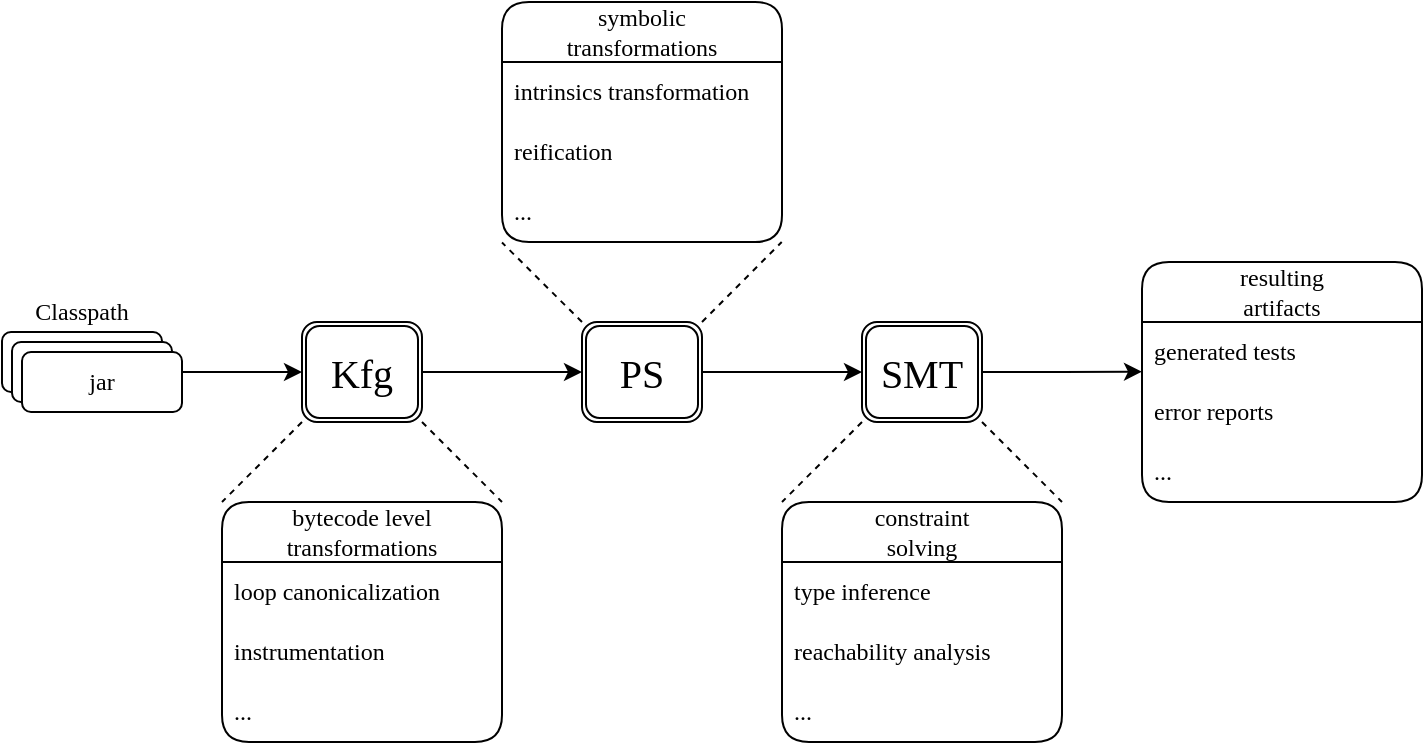 <mxfile version="21.2.1" type="device">
  <diagram name="Page-1" id="sfd_op3ERIZPFkBtN3zS">
    <mxGraphModel dx="900" dy="590" grid="1" gridSize="10" guides="1" tooltips="1" connect="1" arrows="1" fold="1" page="1" pageScale="1" pageWidth="850" pageHeight="1100" math="0" shadow="0">
      <root>
        <mxCell id="0" />
        <mxCell id="1" parent="0" />
        <mxCell id="mGj4mYotqyc_jIRH-rkN-2" value="jar" style="rounded=1;whiteSpace=wrap;html=1;fontFamily=Fira Mono;movable=0;resizable=0;rotatable=0;deletable=0;editable=0;locked=1;connectable=0;" vertex="1" parent="1">
          <mxGeometry x="60" y="395" width="80" height="30" as="geometry" />
        </mxCell>
        <mxCell id="mGj4mYotqyc_jIRH-rkN-29" value="" style="edgeStyle=orthogonalEdgeStyle;rounded=0;orthogonalLoop=1;jettySize=auto;html=1;" edge="1" parent="1" source="mGj4mYotqyc_jIRH-rkN-3" target="mGj4mYotqyc_jIRH-rkN-7">
          <mxGeometry relative="1" as="geometry" />
        </mxCell>
        <mxCell id="mGj4mYotqyc_jIRH-rkN-3" value="jar" style="rounded=1;whiteSpace=wrap;html=1;fontFamily=Fira Mono;movable=1;resizable=1;rotatable=1;deletable=1;editable=1;locked=0;connectable=1;" vertex="1" parent="1">
          <mxGeometry x="65" y="400" width="80" height="30" as="geometry" />
        </mxCell>
        <mxCell id="mGj4mYotqyc_jIRH-rkN-4" value="jar" style="rounded=1;whiteSpace=wrap;html=1;fontFamily=Fira Mono;movable=1;resizable=1;rotatable=1;deletable=1;editable=1;locked=0;connectable=1;" vertex="1" parent="1">
          <mxGeometry x="70" y="405" width="80" height="30" as="geometry" />
        </mxCell>
        <mxCell id="mGj4mYotqyc_jIRH-rkN-5" value="Classpath" style="text;html=1;strokeColor=none;fillColor=none;align=center;verticalAlign=middle;whiteSpace=wrap;rounded=0;fontFamily=Fira Mono;movable=1;resizable=1;rotatable=1;deletable=1;editable=1;locked=0;connectable=1;" vertex="1" parent="1">
          <mxGeometry x="70" y="370" width="60" height="30" as="geometry" />
        </mxCell>
        <mxCell id="mGj4mYotqyc_jIRH-rkN-30" value="" style="edgeStyle=orthogonalEdgeStyle;rounded=0;orthogonalLoop=1;jettySize=auto;html=1;" edge="1" parent="1" source="mGj4mYotqyc_jIRH-rkN-7" target="mGj4mYotqyc_jIRH-rkN-8">
          <mxGeometry relative="1" as="geometry" />
        </mxCell>
        <mxCell id="mGj4mYotqyc_jIRH-rkN-33" style="rounded=0;orthogonalLoop=1;jettySize=auto;html=1;exitX=0;exitY=1;exitDx=0;exitDy=0;entryX=0;entryY=0;entryDx=0;entryDy=0;endArrow=none;endFill=0;dashed=1;" edge="1" parent="1" source="mGj4mYotqyc_jIRH-rkN-7" target="mGj4mYotqyc_jIRH-rkN-10">
          <mxGeometry relative="1" as="geometry" />
        </mxCell>
        <mxCell id="mGj4mYotqyc_jIRH-rkN-7" value="Kfg" style="shape=ext;double=1;rounded=1;whiteSpace=wrap;html=1;fontFamily=Fira Mono;fontSize=20;movable=1;resizable=1;rotatable=1;deletable=1;editable=1;locked=0;connectable=1;" vertex="1" parent="1">
          <mxGeometry x="210" y="390" width="60" height="50" as="geometry" />
        </mxCell>
        <mxCell id="mGj4mYotqyc_jIRH-rkN-31" value="" style="edgeStyle=orthogonalEdgeStyle;rounded=0;orthogonalLoop=1;jettySize=auto;html=1;" edge="1" parent="1" source="mGj4mYotqyc_jIRH-rkN-8" target="mGj4mYotqyc_jIRH-rkN-9">
          <mxGeometry relative="1" as="geometry" />
        </mxCell>
        <mxCell id="mGj4mYotqyc_jIRH-rkN-8" value="PS" style="shape=ext;double=1;rounded=1;whiteSpace=wrap;html=1;fontFamily=Fira Mono;fontSize=20;movable=1;resizable=1;rotatable=1;deletable=1;editable=1;locked=0;connectable=1;" vertex="1" parent="1">
          <mxGeometry x="350" y="390" width="60" height="50" as="geometry" />
        </mxCell>
        <mxCell id="mGj4mYotqyc_jIRH-rkN-32" value="" style="edgeStyle=orthogonalEdgeStyle;rounded=0;orthogonalLoop=1;jettySize=auto;html=1;exitX=1;exitY=0.5;exitDx=0;exitDy=0;entryX=0;entryY=0.828;entryDx=0;entryDy=0;entryPerimeter=0;" edge="1" parent="1" source="mGj4mYotqyc_jIRH-rkN-9" target="mGj4mYotqyc_jIRH-rkN-23">
          <mxGeometry relative="1" as="geometry" />
        </mxCell>
        <mxCell id="mGj4mYotqyc_jIRH-rkN-9" value="SMT" style="shape=ext;double=1;rounded=1;whiteSpace=wrap;html=1;fontFamily=Fira Mono;fontSize=20;movable=1;resizable=1;rotatable=1;deletable=1;editable=1;locked=0;connectable=1;" vertex="1" parent="1">
          <mxGeometry x="490" y="390" width="60" height="50" as="geometry" />
        </mxCell>
        <mxCell id="mGj4mYotqyc_jIRH-rkN-10" value="bytecode level&lt;br&gt;transformations" style="swimlane;fontStyle=0;childLayout=stackLayout;horizontal=1;startSize=30;horizontalStack=0;resizeParent=1;resizeParentMax=0;resizeLast=0;collapsible=0;marginBottom=0;whiteSpace=wrap;html=1;fontFamily=Fira Mono;strokeColor=default;swimlaneLine=1;rounded=1;container=1;movable=1;resizable=1;rotatable=1;deletable=1;editable=1;locked=0;connectable=1;" vertex="1" parent="1">
          <mxGeometry x="170" y="480" width="140" height="120" as="geometry">
            <mxRectangle x="170" y="480" width="150" height="40" as="alternateBounds" />
          </mxGeometry>
        </mxCell>
        <mxCell id="mGj4mYotqyc_jIRH-rkN-11" value="loop canonicalization" style="text;strokeColor=none;fillColor=none;align=left;verticalAlign=middle;spacingLeft=4;spacingRight=4;overflow=hidden;points=[[0,0.5],[1,0.5]];portConstraint=eastwest;rotatable=1;whiteSpace=wrap;html=1;fontFamily=Fira Mono;movable=1;resizable=1;deletable=1;editable=1;locked=0;connectable=1;" vertex="1" parent="mGj4mYotqyc_jIRH-rkN-10">
          <mxGeometry y="30" width="140" height="30" as="geometry" />
        </mxCell>
        <mxCell id="mGj4mYotqyc_jIRH-rkN-12" value="instrumentation" style="text;strokeColor=none;fillColor=none;align=left;verticalAlign=middle;spacingLeft=4;spacingRight=4;overflow=hidden;points=[[0,0.5],[1,0.5]];portConstraint=eastwest;rotatable=1;whiteSpace=wrap;html=1;fontFamily=Fira Mono;movable=1;resizable=1;deletable=1;editable=1;locked=0;connectable=1;" vertex="1" parent="mGj4mYotqyc_jIRH-rkN-10">
          <mxGeometry y="60" width="140" height="30" as="geometry" />
        </mxCell>
        <mxCell id="mGj4mYotqyc_jIRH-rkN-13" value="..." style="text;strokeColor=none;fillColor=none;align=left;verticalAlign=middle;spacingLeft=4;spacingRight=4;overflow=hidden;points=[[0,0.5],[1,0.5]];portConstraint=eastwest;rotatable=1;whiteSpace=wrap;html=1;fontFamily=Fira Mono;movable=1;resizable=1;deletable=1;editable=1;locked=0;connectable=1;" vertex="1" parent="mGj4mYotqyc_jIRH-rkN-10">
          <mxGeometry y="90" width="140" height="30" as="geometry" />
        </mxCell>
        <mxCell id="mGj4mYotqyc_jIRH-rkN-14" value="symbolic&lt;br style=&quot;font-size: 12px;&quot;&gt;transformations" style="swimlane;fontStyle=0;childLayout=stackLayout;horizontal=1;startSize=30;horizontalStack=0;resizeParent=1;resizeParentMax=0;resizeLast=0;collapsible=0;marginBottom=0;whiteSpace=wrap;html=1;expand=1;fontFamily=Fira Mono;rounded=1;movable=1;resizable=1;rotatable=1;deletable=1;editable=1;locked=0;connectable=1;fontSize=12;" vertex="1" parent="1">
          <mxGeometry x="310" y="230" width="140" height="120" as="geometry" />
        </mxCell>
        <mxCell id="mGj4mYotqyc_jIRH-rkN-15" value="intrinsics transformation" style="text;strokeColor=none;fillColor=none;align=left;verticalAlign=middle;spacingLeft=4;spacingRight=4;overflow=hidden;points=[[0,0.5],[1,0.5]];portConstraint=eastwest;rotatable=1;whiteSpace=wrap;html=1;expand=1;fontFamily=Fira Mono;movable=1;resizable=1;deletable=1;editable=1;locked=0;connectable=1;fontSize=12;" vertex="1" parent="mGj4mYotqyc_jIRH-rkN-14">
          <mxGeometry y="30" width="140" height="30" as="geometry" />
        </mxCell>
        <mxCell id="mGj4mYotqyc_jIRH-rkN-16" value="reification" style="text;strokeColor=none;fillColor=none;align=left;verticalAlign=middle;spacingLeft=4;spacingRight=4;overflow=hidden;points=[[0,0.5],[1,0.5]];portConstraint=eastwest;rotatable=1;whiteSpace=wrap;html=1;expand=1;fontFamily=Fira Mono;movable=1;resizable=1;deletable=1;editable=1;locked=0;connectable=1;fontSize=12;" vertex="1" parent="mGj4mYotqyc_jIRH-rkN-14">
          <mxGeometry y="60" width="140" height="30" as="geometry" />
        </mxCell>
        <mxCell id="mGj4mYotqyc_jIRH-rkN-17" value="..." style="text;strokeColor=none;fillColor=none;align=left;verticalAlign=middle;spacingLeft=4;spacingRight=4;overflow=hidden;points=[[0,0.5],[1,0.5]];portConstraint=eastwest;rotatable=1;whiteSpace=wrap;html=1;expand=1;fontFamily=Fira Mono;movable=1;resizable=1;deletable=1;editable=1;locked=0;connectable=1;fontSize=12;" vertex="1" parent="mGj4mYotqyc_jIRH-rkN-14">
          <mxGeometry y="90" width="140" height="30" as="geometry" />
        </mxCell>
        <mxCell id="mGj4mYotqyc_jIRH-rkN-18" value="constraint&lt;br&gt;solving" style="swimlane;fontStyle=0;childLayout=stackLayout;horizontal=1;startSize=30;horizontalStack=0;resizeParent=1;resizeParentMax=0;resizeLast=0;collapsible=0;marginBottom=0;whiteSpace=wrap;html=1;expand=1;fontFamily=Fira Mono;rounded=1;movable=1;resizable=1;rotatable=1;deletable=1;editable=1;locked=0;connectable=1;" vertex="1" parent="1">
          <mxGeometry x="450" y="480" width="140" height="120" as="geometry" />
        </mxCell>
        <mxCell id="mGj4mYotqyc_jIRH-rkN-19" value="type inference" style="text;strokeColor=none;fillColor=none;align=left;verticalAlign=middle;spacingLeft=4;spacingRight=4;overflow=hidden;points=[[0,0.5],[1,0.5]];portConstraint=eastwest;rotatable=1;whiteSpace=wrap;html=1;expand=1;fontFamily=Fira Mono;movable=1;resizable=1;deletable=1;editable=1;locked=0;connectable=1;" vertex="1" parent="mGj4mYotqyc_jIRH-rkN-18">
          <mxGeometry y="30" width="140" height="30" as="geometry" />
        </mxCell>
        <mxCell id="mGj4mYotqyc_jIRH-rkN-20" value="reachability analysis" style="text;strokeColor=none;fillColor=none;align=left;verticalAlign=middle;spacingLeft=4;spacingRight=4;overflow=hidden;points=[[0,0.5],[1,0.5]];portConstraint=eastwest;rotatable=1;whiteSpace=wrap;html=1;expand=1;fontFamily=Fira Mono;movable=1;resizable=1;deletable=1;editable=1;locked=0;connectable=1;" vertex="1" parent="mGj4mYotqyc_jIRH-rkN-18">
          <mxGeometry y="60" width="140" height="30" as="geometry" />
        </mxCell>
        <mxCell id="mGj4mYotqyc_jIRH-rkN-21" value="..." style="text;strokeColor=none;fillColor=none;align=left;verticalAlign=middle;spacingLeft=4;spacingRight=4;overflow=hidden;points=[[0,0.5],[1,0.5]];portConstraint=eastwest;rotatable=1;whiteSpace=wrap;html=1;expand=1;fontFamily=Fira Mono;movable=1;resizable=1;deletable=1;editable=1;locked=0;connectable=1;" vertex="1" parent="mGj4mYotqyc_jIRH-rkN-18">
          <mxGeometry y="90" width="140" height="30" as="geometry" />
        </mxCell>
        <mxCell id="mGj4mYotqyc_jIRH-rkN-22" value="resulting&lt;br&gt;artifacts" style="swimlane;fontStyle=0;childLayout=stackLayout;horizontal=1;startSize=30;horizontalStack=0;resizeParent=1;resizeParentMax=0;resizeLast=0;collapsible=0;marginBottom=0;whiteSpace=wrap;html=1;expand=1;fontFamily=Fira Mono;rounded=1;movable=1;resizable=1;rotatable=1;deletable=1;editable=1;locked=0;connectable=1;" vertex="1" parent="1">
          <mxGeometry x="630" y="360" width="140" height="120" as="geometry" />
        </mxCell>
        <mxCell id="mGj4mYotqyc_jIRH-rkN-23" value="generated tests" style="text;strokeColor=none;fillColor=none;align=left;verticalAlign=middle;spacingLeft=4;spacingRight=4;overflow=hidden;points=[[0,0.5],[1,0.5]];portConstraint=eastwest;rotatable=1;whiteSpace=wrap;html=1;expand=1;fontFamily=Fira Mono;movable=1;resizable=1;deletable=1;editable=1;locked=0;connectable=1;" vertex="1" parent="mGj4mYotqyc_jIRH-rkN-22">
          <mxGeometry y="30" width="140" height="30" as="geometry" />
        </mxCell>
        <mxCell id="mGj4mYotqyc_jIRH-rkN-24" value="error reports" style="text;strokeColor=none;fillColor=none;align=left;verticalAlign=middle;spacingLeft=4;spacingRight=4;overflow=hidden;points=[[0,0.5],[1,0.5]];portConstraint=eastwest;rotatable=1;whiteSpace=wrap;html=1;expand=1;fontFamily=Fira Mono;movable=1;resizable=1;deletable=1;editable=1;locked=0;connectable=1;" vertex="1" parent="mGj4mYotqyc_jIRH-rkN-22">
          <mxGeometry y="60" width="140" height="30" as="geometry" />
        </mxCell>
        <mxCell id="mGj4mYotqyc_jIRH-rkN-25" value="..." style="text;strokeColor=none;fillColor=none;align=left;verticalAlign=middle;spacingLeft=4;spacingRight=4;overflow=hidden;points=[[0,0.5],[1,0.5]];portConstraint=eastwest;rotatable=1;whiteSpace=wrap;html=1;expand=1;fontFamily=Fira Mono;movable=1;resizable=1;deletable=1;editable=1;locked=0;connectable=1;" vertex="1" parent="mGj4mYotqyc_jIRH-rkN-22">
          <mxGeometry y="90" width="140" height="30" as="geometry" />
        </mxCell>
        <mxCell id="mGj4mYotqyc_jIRH-rkN-34" style="rounded=0;orthogonalLoop=1;jettySize=auto;html=1;exitX=1;exitY=1;exitDx=0;exitDy=0;entryX=1;entryY=0;entryDx=0;entryDy=0;endArrow=none;endFill=0;dashed=1;" edge="1" parent="1" source="mGj4mYotqyc_jIRH-rkN-7" target="mGj4mYotqyc_jIRH-rkN-10">
          <mxGeometry relative="1" as="geometry">
            <mxPoint x="220" y="450" as="sourcePoint" />
            <mxPoint x="180" y="490" as="targetPoint" />
          </mxGeometry>
        </mxCell>
        <mxCell id="mGj4mYotqyc_jIRH-rkN-35" style="rounded=0;orthogonalLoop=1;jettySize=auto;html=1;exitX=0;exitY=0;exitDx=0;exitDy=0;entryX=0;entryY=1.009;entryDx=0;entryDy=0;endArrow=none;endFill=0;dashed=1;entryPerimeter=0;" edge="1" parent="1" source="mGj4mYotqyc_jIRH-rkN-8" target="mGj4mYotqyc_jIRH-rkN-17">
          <mxGeometry relative="1" as="geometry">
            <mxPoint x="230" y="460" as="sourcePoint" />
            <mxPoint x="190" y="500" as="targetPoint" />
          </mxGeometry>
        </mxCell>
        <mxCell id="mGj4mYotqyc_jIRH-rkN-36" style="rounded=0;orthogonalLoop=1;jettySize=auto;html=1;exitX=1;exitY=0;exitDx=0;exitDy=0;entryX=0.999;entryY=1;entryDx=0;entryDy=0;endArrow=none;endFill=0;dashed=1;entryPerimeter=0;" edge="1" parent="1" source="mGj4mYotqyc_jIRH-rkN-8" target="mGj4mYotqyc_jIRH-rkN-17">
          <mxGeometry relative="1" as="geometry">
            <mxPoint x="240" y="470" as="sourcePoint" />
            <mxPoint x="200" y="510" as="targetPoint" />
          </mxGeometry>
        </mxCell>
        <mxCell id="mGj4mYotqyc_jIRH-rkN-37" style="rounded=0;orthogonalLoop=1;jettySize=auto;html=1;exitX=0;exitY=1;exitDx=0;exitDy=0;entryX=0;entryY=0;entryDx=0;entryDy=0;endArrow=none;endFill=0;dashed=1;" edge="1" parent="1" source="mGj4mYotqyc_jIRH-rkN-9" target="mGj4mYotqyc_jIRH-rkN-18">
          <mxGeometry relative="1" as="geometry">
            <mxPoint x="250" y="480" as="sourcePoint" />
            <mxPoint x="210" y="520" as="targetPoint" />
          </mxGeometry>
        </mxCell>
        <mxCell id="mGj4mYotqyc_jIRH-rkN-38" style="rounded=0;orthogonalLoop=1;jettySize=auto;html=1;exitX=1;exitY=1;exitDx=0;exitDy=0;entryX=1;entryY=0;entryDx=0;entryDy=0;endArrow=none;endFill=0;dashed=1;" edge="1" parent="1" source="mGj4mYotqyc_jIRH-rkN-9" target="mGj4mYotqyc_jIRH-rkN-18">
          <mxGeometry relative="1" as="geometry">
            <mxPoint x="260" y="490" as="sourcePoint" />
            <mxPoint x="220" y="530" as="targetPoint" />
          </mxGeometry>
        </mxCell>
      </root>
    </mxGraphModel>
  </diagram>
</mxfile>
